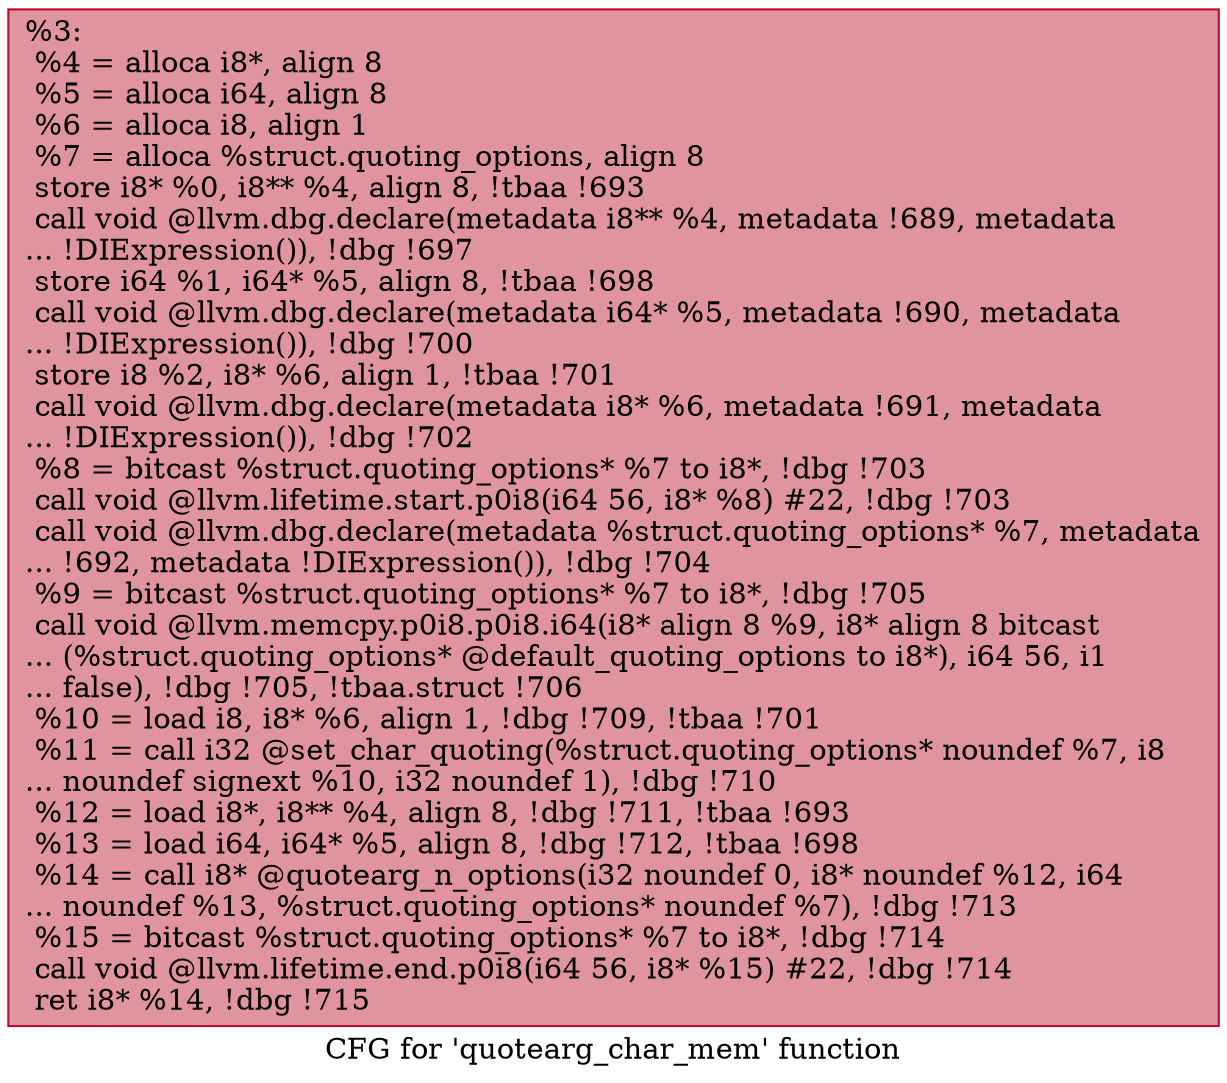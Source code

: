 digraph "CFG for 'quotearg_char_mem' function" {
	label="CFG for 'quotearg_char_mem' function";

	Node0x6f2510 [shape=record,color="#b70d28ff", style=filled, fillcolor="#b70d2870",label="{%3:\l  %4 = alloca i8*, align 8\l  %5 = alloca i64, align 8\l  %6 = alloca i8, align 1\l  %7 = alloca %struct.quoting_options, align 8\l  store i8* %0, i8** %4, align 8, !tbaa !693\l  call void @llvm.dbg.declare(metadata i8** %4, metadata !689, metadata\l... !DIExpression()), !dbg !697\l  store i64 %1, i64* %5, align 8, !tbaa !698\l  call void @llvm.dbg.declare(metadata i64* %5, metadata !690, metadata\l... !DIExpression()), !dbg !700\l  store i8 %2, i8* %6, align 1, !tbaa !701\l  call void @llvm.dbg.declare(metadata i8* %6, metadata !691, metadata\l... !DIExpression()), !dbg !702\l  %8 = bitcast %struct.quoting_options* %7 to i8*, !dbg !703\l  call void @llvm.lifetime.start.p0i8(i64 56, i8* %8) #22, !dbg !703\l  call void @llvm.dbg.declare(metadata %struct.quoting_options* %7, metadata\l... !692, metadata !DIExpression()), !dbg !704\l  %9 = bitcast %struct.quoting_options* %7 to i8*, !dbg !705\l  call void @llvm.memcpy.p0i8.p0i8.i64(i8* align 8 %9, i8* align 8 bitcast\l... (%struct.quoting_options* @default_quoting_options to i8*), i64 56, i1\l... false), !dbg !705, !tbaa.struct !706\l  %10 = load i8, i8* %6, align 1, !dbg !709, !tbaa !701\l  %11 = call i32 @set_char_quoting(%struct.quoting_options* noundef %7, i8\l... noundef signext %10, i32 noundef 1), !dbg !710\l  %12 = load i8*, i8** %4, align 8, !dbg !711, !tbaa !693\l  %13 = load i64, i64* %5, align 8, !dbg !712, !tbaa !698\l  %14 = call i8* @quotearg_n_options(i32 noundef 0, i8* noundef %12, i64\l... noundef %13, %struct.quoting_options* noundef %7), !dbg !713\l  %15 = bitcast %struct.quoting_options* %7 to i8*, !dbg !714\l  call void @llvm.lifetime.end.p0i8(i64 56, i8* %15) #22, !dbg !714\l  ret i8* %14, !dbg !715\l}"];
}
